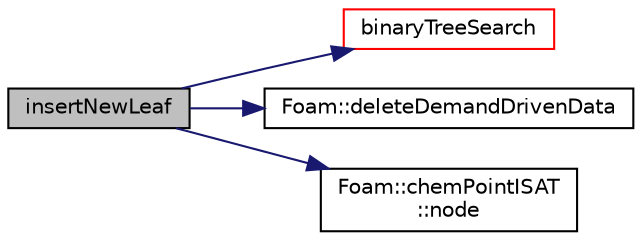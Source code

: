 digraph "insertNewLeaf"
{
  bgcolor="transparent";
  edge [fontname="Helvetica",fontsize="10",labelfontname="Helvetica",labelfontsize="10"];
  node [fontname="Helvetica",fontsize="10",shape=record];
  rankdir="LR";
  Node116 [label="insertNewLeaf",height=0.2,width=0.4,color="black", fillcolor="grey75", style="filled", fontcolor="black"];
  Node116 -> Node117 [color="midnightblue",fontsize="10",style="solid",fontname="Helvetica"];
  Node117 [label="binaryTreeSearch",height=0.2,width=0.4,color="red",URL="$a31121.html#a62382a55514051e94bba3c0263b4be71"];
  Node116 -> Node139 [color="midnightblue",fontsize="10",style="solid",fontname="Helvetica"];
  Node139 [label="Foam::deleteDemandDrivenData",height=0.2,width=0.4,color="black",URL="$a21851.html#a676ff999562d389fd174d693e17d230a"];
  Node116 -> Node137 [color="midnightblue",fontsize="10",style="solid",fontname="Helvetica"];
  Node137 [label="Foam::chemPointISAT\l::node",height=0.2,width=0.4,color="black",URL="$a31125.html#a186616b81d749afac37a7edfe7ac5cc3"];
}
